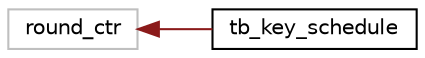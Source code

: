 digraph "Graphical Class Hierarchy"
{
 // INTERACTIVE_SVG=YES
  edge [fontname="Helvetica",fontsize="10",labelfontname="Helvetica",labelfontsize="10"];
  node [fontname="Helvetica",fontsize="10",shape=record];
  rankdir="LR";
  Node10 [label="round_ctr",height=0.2,width=0.4,color="grey75", fillcolor="white", style="filled"];
  Node10 -> Node0 [dir="back",color="firebrick4",fontsize="10",style="solid",fontname="Helvetica"];
  Node0 [label="tb_key_schedule",height=0.2,width=0.4,color="black", fillcolor="white", style="filled",URL="$dc/d71/enumtb__key__schedule.html"];
}
